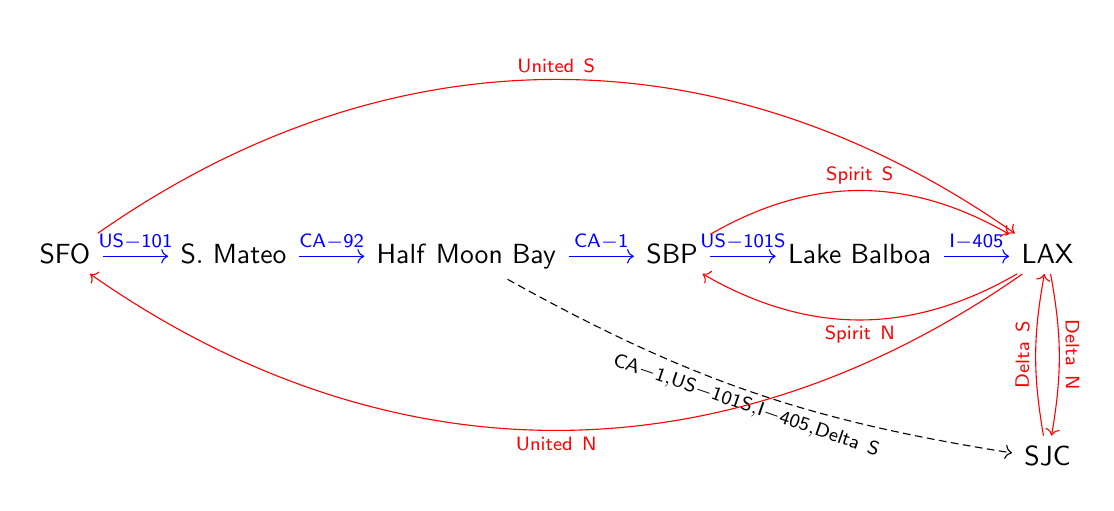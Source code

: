 \begin{tikzcd}[row sep=2cm]
\mathsf{SFO}\arrow[r,"\mathsf{US-101}",blue]
\arrow[rrrrr,red,bend left=35,"\mathsf{United}\ \mathsf{S}"]&\mathsf{S.}\ \mathsf{Mateo}\arrow[r,"\mathsf{CA-92}",blue]&
\mathsf{Half}\ \mathsf{Moon}\ \mathsf{Bay}\arrow[r,"\mathsf{CA-1}",blue]
\arrow[drrr,dashed,"\mathsf{CA-1,US-101S,I-405,Delta}\ \mathsf{S}",bend right=10,sloped,swap]&\mathsf{SBP}\arrow[r,"\mathsf{US-101S}",blue]\arrow[rr,bend left=30,red,"\mathsf{Spirit}\ \mathsf{S}"]&\mathsf{Lake}\ \mathsf{Balboa}\arrow[r,"\mathsf{I-405}",blue]&\mathsf{LAX} \arrow[d,bend left=10,sloped,"\mathsf{Delta}\ \mathsf{N}",red]
\arrow[ll,bend left=30,red,"\mathsf{Spirit}\ \mathsf{N}"]
\arrow[lllll,"\mathsf{United}\ \mathsf{N}",red,bend left=35]\\
& & & & & \mathsf{SJC}\arrow[u,bend left=10,sloped,"\mathsf{Delta}\ \mathsf{S}",red]
\end{tikzcd}